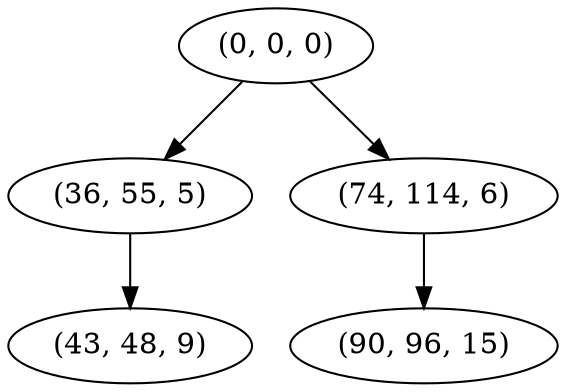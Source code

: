 digraph tree {
    "(0, 0, 0)";
    "(36, 55, 5)";
    "(43, 48, 9)";
    "(74, 114, 6)";
    "(90, 96, 15)";
    "(0, 0, 0)" -> "(36, 55, 5)";
    "(0, 0, 0)" -> "(74, 114, 6)";
    "(36, 55, 5)" -> "(43, 48, 9)";
    "(74, 114, 6)" -> "(90, 96, 15)";
}
